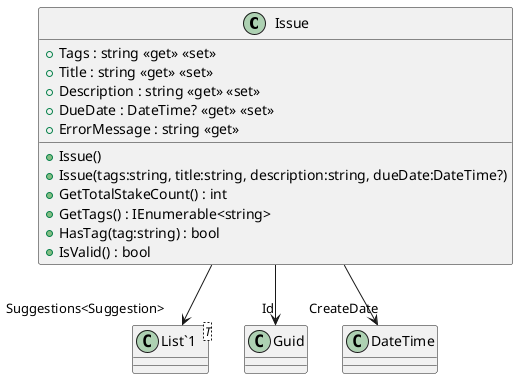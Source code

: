 @startuml
class Issue {
    + Issue()
    + Issue(tags:string, title:string, description:string, dueDate:DateTime?)
    + Tags : string <<get>> <<set>>
    + Title : string <<get>> <<set>>
    + Description : string <<get>> <<set>>
    + DueDate : DateTime? <<get>> <<set>>
    + ErrorMessage : string <<get>>
    + GetTotalStakeCount() : int
    + GetTags() : IEnumerable<string>
    + HasTag(tag:string) : bool
    + IsValid() : bool
}
class "List`1"<T> {
}
Issue --> "Id" Guid
Issue --> "CreateDate" DateTime
Issue --> "Suggestions<Suggestion>" "List`1"
@enduml
